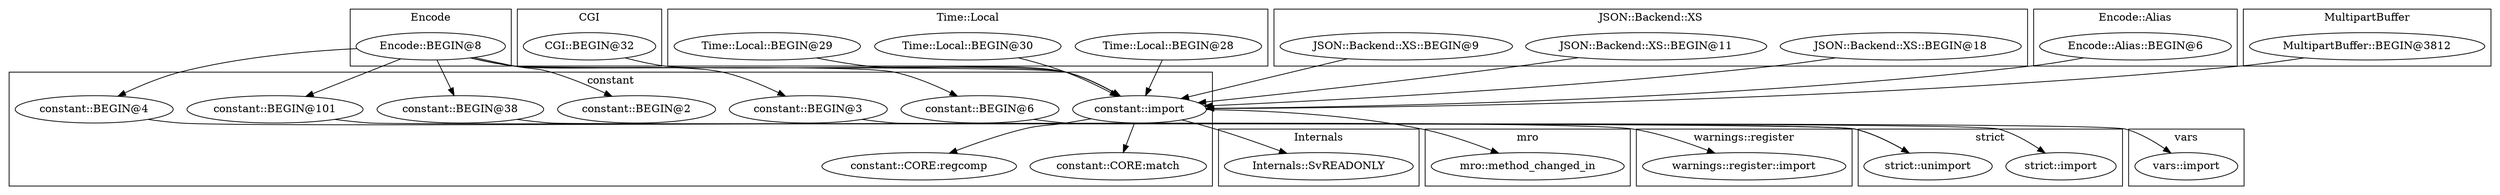 digraph {
graph [overlap=false]
subgraph cluster_Internals {
	label="Internals";
	"Internals::SvREADONLY";
}
subgraph cluster_Encode {
	label="Encode";
	"Encode::BEGIN@8";
}
subgraph cluster_vars {
	label="vars";
	"vars::import";
}
subgraph cluster_strict {
	label="strict";
	"strict::import";
	"strict::unimport";
}
subgraph cluster_constant {
	label="constant";
	"constant::import";
	"constant::BEGIN@4";
	"constant::BEGIN@3";
	"constant::BEGIN@38";
	"constant::CORE:regcomp";
	"constant::BEGIN@101";
	"constant::BEGIN@2";
	"constant::BEGIN@6";
	"constant::CORE:match";
}
subgraph cluster_mro {
	label="mro";
	"mro::method_changed_in";
}
subgraph cluster_CGI {
	label="CGI";
	"CGI::BEGIN@32";
}
subgraph cluster_Time_Local {
	label="Time::Local";
	"Time::Local::BEGIN@28";
	"Time::Local::BEGIN@30";
	"Time::Local::BEGIN@29";
}
subgraph cluster_JSON_Backend_XS {
	label="JSON::Backend::XS";
	"JSON::Backend::XS::BEGIN@18";
	"JSON::Backend::XS::BEGIN@11";
	"JSON::Backend::XS::BEGIN@9";
}
subgraph cluster_warnings_register {
	label="warnings::register";
	"warnings::register::import";
}
subgraph cluster_Encode_Alias {
	label="Encode::Alias";
	"Encode::Alias::BEGIN@6";
}
subgraph cluster_MultipartBuffer {
	label="MultipartBuffer";
	"MultipartBuffer::BEGIN@3812";
}
"constant::import" -> "mro::method_changed_in";
"Encode::BEGIN@8" -> "constant::BEGIN@2";
"Encode::BEGIN@8" -> "constant::BEGIN@4";
"Encode::BEGIN@8" -> "constant::BEGIN@6";
"Encode::Alias::BEGIN@6" -> "constant::import";
"CGI::BEGIN@32" -> "constant::import";
"Time::Local::BEGIN@28" -> "constant::import";
"MultipartBuffer::BEGIN@3812" -> "constant::import";
"Time::Local::BEGIN@30" -> "constant::import";
"Encode::BEGIN@8" -> "constant::import";
"JSON::Backend::XS::BEGIN@9" -> "constant::import";
"JSON::Backend::XS::BEGIN@18" -> "constant::import";
"JSON::Backend::XS::BEGIN@11" -> "constant::import";
"Time::Local::BEGIN@29" -> "constant::import";
"constant::BEGIN@38" -> "strict::unimport";
"constant::BEGIN@101" -> "strict::unimport";
"constant::import" -> "constant::CORE:regcomp";
"constant::import" -> "Internals::SvREADONLY";
"Encode::BEGIN@8" -> "constant::BEGIN@38";
"constant::BEGIN@6" -> "vars::import";
"Encode::BEGIN@8" -> "constant::BEGIN@3";
"constant::import" -> "constant::CORE:match";
"constant::BEGIN@3" -> "strict::import";
"Encode::BEGIN@8" -> "constant::BEGIN@101";
"constant::BEGIN@4" -> "warnings::register::import";
}
